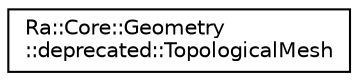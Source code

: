 digraph "Graphical Class Hierarchy"
{
 // INTERACTIVE_SVG=YES
 // LATEX_PDF_SIZE
  edge [fontname="Helvetica",fontsize="10",labelfontname="Helvetica",labelfontsize="10"];
  node [fontname="Helvetica",fontsize="10",shape=record];
  rankdir="LR";
  Node0 [label="Ra::Core::Geometry\l::deprecated::TopologicalMesh",height=0.2,width=0.4,color="black", fillcolor="white", style="filled",URL="$classRa_1_1Core_1_1Geometry_1_1deprecated_1_1TopologicalMesh.html",tooltip=" "];
}
